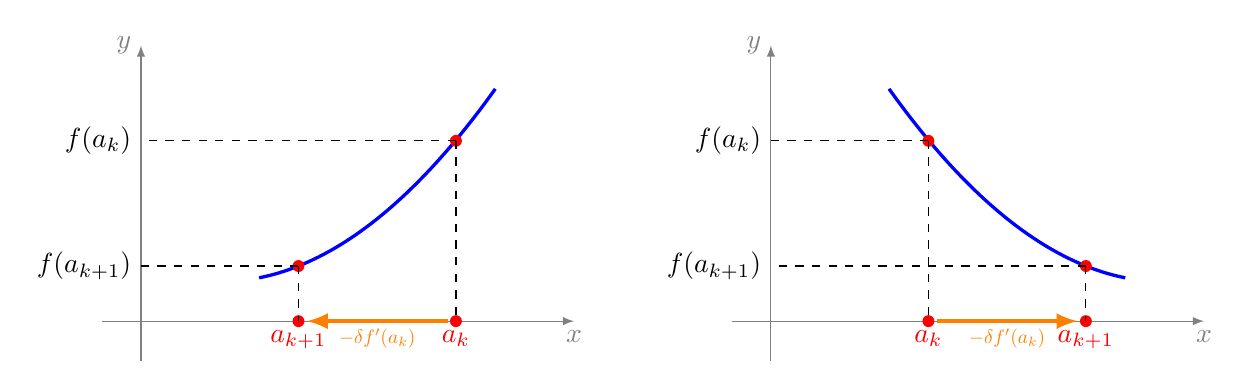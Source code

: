 \begin{tikzpicture}

\begin{scope}
\draw[->,>=latex, gray] (-0.5,0)--(5.5,0) node[below] {$x$};
\draw[->,>=latex, gray] (0,-0.5)--(0,3.5) node[left] {$y$};

\draw[domain=0.5:3.5, blue,very thick,smooth,xshift=1cm] plot (\x,0.2*\x*\x+0.5);

\fill[red] (2,0) circle (0.5ex) node[below]{$a_{k+1}$};
\fill[red] (4,0) circle (0.5ex) node[below]{$a_{k}$};

\fill[red] (2,0.7) circle (0.5ex);
\fill[red] (4,2.29) circle (0.5ex);

\draw[dashed] (2,0.7) -- (2,0);
\draw[dashed] (4,2.29) -- (4,0);

\draw[dashed] (2,0.7) -- (0,0.7) node[left]{$f(a_{k+1})$};
\draw[dashed] (4,2.29) -- (0,2.29) node[left]{$f(a_{k})$};

 \draw[<-,>=latex,ultra thick,orange,shorten >=3pt,shorten <=3pt] (2,0) -- (4,0) node[scale=0.7,midway, below]{$-\delta f'(a_k)$};
\end{scope}


\begin{scope}[xshift=8cm]

\draw[->,>=latex, gray] (-0.5,0)--(5.5,0) node[below] {$x$};
\draw[->,>=latex, gray] (0,-0.5)--(0,3.5) node[left] {$y$};

\draw[domain=-0.5:-3.5, blue,very thick,smooth,xshift=5cm] plot (\x,0.2*\x*\x+0.5);

\fill[red] (2,0) circle (0.5ex) node[below]{$a_{k}$};
\fill[red] (4,0) circle (0.5ex) node[below]{$a_{k+1}$};

\fill[red] (4,0.7) circle (0.5ex);
\fill[red] (2,2.29) circle (0.5ex);

\draw[dashed] (4,0.7) -- (4,0);
\draw[dashed] (2,2.29) -- (2,0);

\draw[dashed] (4,0.7) -- (0,0.7) node[left]{$f(a_{k+1})$};
\draw[dashed] (2,2.29) -- (0,2.29) node[left]{$f(a_{k})$};

 \draw[->,>=latex,ultra thick,orange,shorten >=3pt,shorten <=3pt] (2,0) -- (4,0) node[scale=0.7,midway, below]{$-\delta f'(a_k)$};
\end{scope}


\end{tikzpicture}